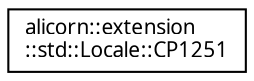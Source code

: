 digraph "Иерархия классов. Графический вид."
{
 // INTERACTIVE_SVG=YES
  edge [fontname="Verdana",fontsize="10",labelfontname="Verdana",labelfontsize="10"];
  node [fontname="Verdana",fontsize="10",shape=record];
  rankdir="LR";
  Node1 [label="alicorn::extension\l::std::Locale::CP1251",height=0.2,width=0.4,color="black", fillcolor="white", style="filled",URL="$a00074.html",tooltip="Использовать кодировку Windows (.1251). "];
}
